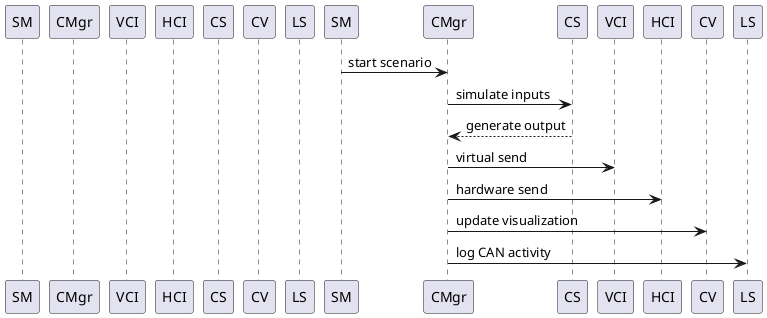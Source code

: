 @startuml C01-20_CAN_Message_Flow
participant SM as ScenarioManager
participant CMgr as CANManager
participant VCI as VirtualCANInterface
participant HCI as HardwareCANInterface
participant CS as CarSimulator
participant CV as CANVisualizer
participant LS as LoggingSystem

SM -> CMgr : start scenario
CMgr -> CS : simulate inputs
CS --> CMgr : generate output
CMgr -> VCI : virtual send
CMgr -> HCI : hardware send
CMgr -> CV : update visualization
CMgr -> LS : log CAN activity
@enduml
